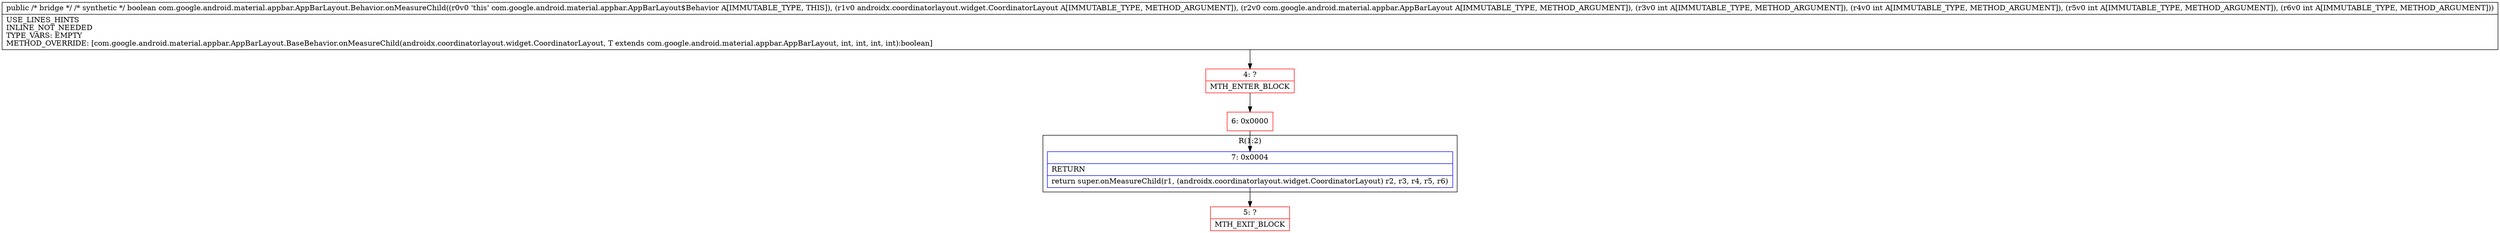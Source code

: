 digraph "CFG forcom.google.android.material.appbar.AppBarLayout.Behavior.onMeasureChild(Landroidx\/coordinatorlayout\/widget\/CoordinatorLayout;Lcom\/google\/android\/material\/appbar\/AppBarLayout;IIII)Z" {
subgraph cluster_Region_2096286002 {
label = "R(1:2)";
node [shape=record,color=blue];
Node_7 [shape=record,label="{7\:\ 0x0004|RETURN\l|return super.onMeasureChild(r1, (androidx.coordinatorlayout.widget.CoordinatorLayout) r2, r3, r4, r5, r6)\l}"];
}
Node_4 [shape=record,color=red,label="{4\:\ ?|MTH_ENTER_BLOCK\l}"];
Node_6 [shape=record,color=red,label="{6\:\ 0x0000}"];
Node_5 [shape=record,color=red,label="{5\:\ ?|MTH_EXIT_BLOCK\l}"];
MethodNode[shape=record,label="{public \/* bridge *\/ \/* synthetic *\/ boolean com.google.android.material.appbar.AppBarLayout.Behavior.onMeasureChild((r0v0 'this' com.google.android.material.appbar.AppBarLayout$Behavior A[IMMUTABLE_TYPE, THIS]), (r1v0 androidx.coordinatorlayout.widget.CoordinatorLayout A[IMMUTABLE_TYPE, METHOD_ARGUMENT]), (r2v0 com.google.android.material.appbar.AppBarLayout A[IMMUTABLE_TYPE, METHOD_ARGUMENT]), (r3v0 int A[IMMUTABLE_TYPE, METHOD_ARGUMENT]), (r4v0 int A[IMMUTABLE_TYPE, METHOD_ARGUMENT]), (r5v0 int A[IMMUTABLE_TYPE, METHOD_ARGUMENT]), (r6v0 int A[IMMUTABLE_TYPE, METHOD_ARGUMENT]))  | USE_LINES_HINTS\lINLINE_NOT_NEEDED\lTYPE_VARS: EMPTY\lMETHOD_OVERRIDE: [com.google.android.material.appbar.AppBarLayout.BaseBehavior.onMeasureChild(androidx.coordinatorlayout.widget.CoordinatorLayout, T extends com.google.android.material.appbar.AppBarLayout, int, int, int, int):boolean]\l}"];
MethodNode -> Node_4;Node_7 -> Node_5;
Node_4 -> Node_6;
Node_6 -> Node_7;
}

